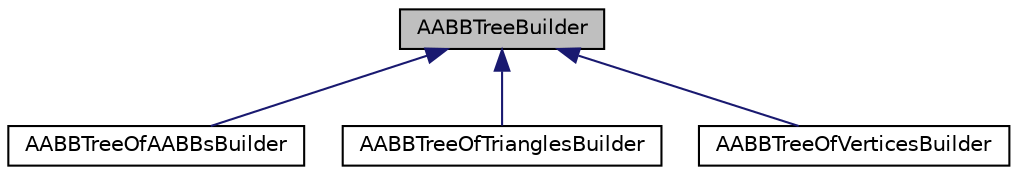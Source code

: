 digraph "AABBTreeBuilder"
{
  edge [fontname="Helvetica",fontsize="10",labelfontname="Helvetica",labelfontsize="10"];
  node [fontname="Helvetica",fontsize="10",shape=record];
  Node1 [label="AABBTreeBuilder",height=0.2,width=0.4,color="black", fillcolor="grey75", style="filled", fontcolor="black"];
  Node1 -> Node2 [dir="back",color="midnightblue",fontsize="10",style="solid",fontname="Helvetica"];
  Node2 [label="AABBTreeOfAABBsBuilder",height=0.2,width=0.4,color="black", fillcolor="white", style="filled",URL="$class_a_a_b_b_tree_of_a_a_b_bs_builder.html"];
  Node1 -> Node3 [dir="back",color="midnightblue",fontsize="10",style="solid",fontname="Helvetica"];
  Node3 [label="AABBTreeOfTrianglesBuilder",height=0.2,width=0.4,color="black", fillcolor="white", style="filled",URL="$class_a_a_b_b_tree_of_triangles_builder.html"];
  Node1 -> Node4 [dir="back",color="midnightblue",fontsize="10",style="solid",fontname="Helvetica"];
  Node4 [label="AABBTreeOfVerticesBuilder",height=0.2,width=0.4,color="black", fillcolor="white", style="filled",URL="$class_a_a_b_b_tree_of_vertices_builder.html"];
}
